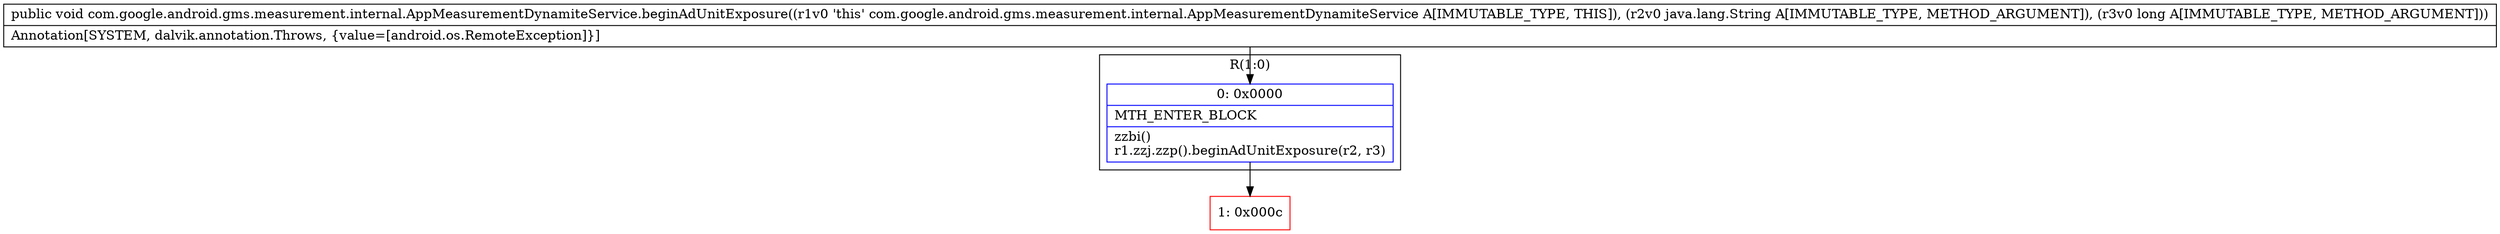 digraph "CFG forcom.google.android.gms.measurement.internal.AppMeasurementDynamiteService.beginAdUnitExposure(Ljava\/lang\/String;J)V" {
subgraph cluster_Region_2053900160 {
label = "R(1:0)";
node [shape=record,color=blue];
Node_0 [shape=record,label="{0\:\ 0x0000|MTH_ENTER_BLOCK\l|zzbi()\lr1.zzj.zzp().beginAdUnitExposure(r2, r3)\l}"];
}
Node_1 [shape=record,color=red,label="{1\:\ 0x000c}"];
MethodNode[shape=record,label="{public void com.google.android.gms.measurement.internal.AppMeasurementDynamiteService.beginAdUnitExposure((r1v0 'this' com.google.android.gms.measurement.internal.AppMeasurementDynamiteService A[IMMUTABLE_TYPE, THIS]), (r2v0 java.lang.String A[IMMUTABLE_TYPE, METHOD_ARGUMENT]), (r3v0 long A[IMMUTABLE_TYPE, METHOD_ARGUMENT]))  | Annotation[SYSTEM, dalvik.annotation.Throws, \{value=[android.os.RemoteException]\}]\l}"];
MethodNode -> Node_0;
Node_0 -> Node_1;
}

